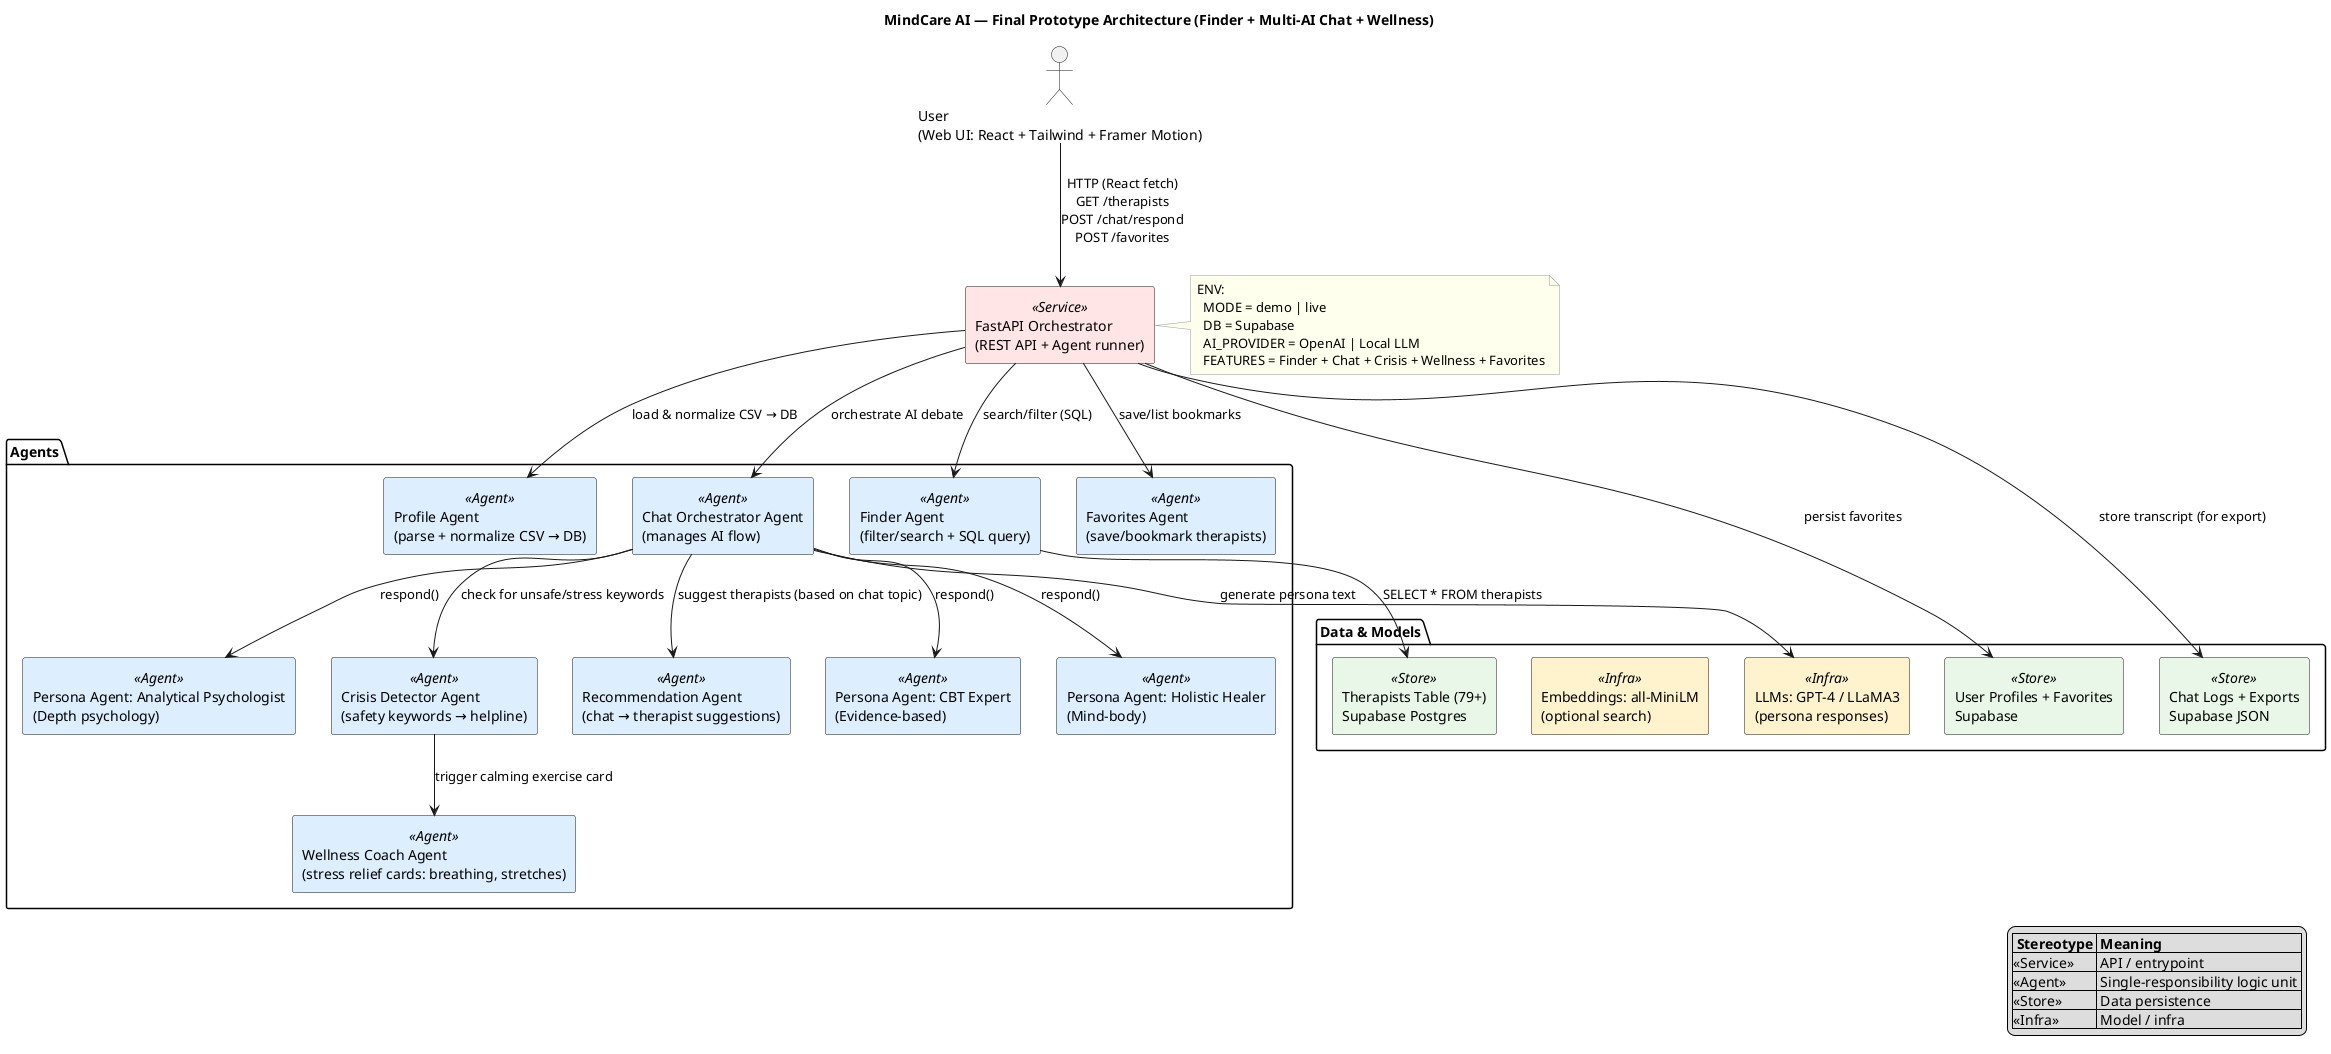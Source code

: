@startuml MindCareAI_Architecture
title MindCare AI — Final Prototype Architecture (Finder + Multi-AI Chat + Wellness)

skinparam componentStyle rectangle
skinparam shadowing false
skinparam rectangle {
  BackgroundColor<<Agent>> #DDEEFF
  BackgroundColor<<Service>> #FFE5E5
  BackgroundColor<<Store>> #E8F7E8
  BackgroundColor<<Infra>> #FFF3CD
}
skinparam noteBackgroundColor #FFFFEE
skinparam noteBorderColor #999999

actor "User\n(Web UI: React + Tailwind + Framer Motion)" as User

rectangle "FastAPI Orchestrator\n(REST API + Agent runner)" <<Service>> as Orchestrator

package "Agents" {
  rectangle "Profile Agent\n(parse + normalize CSV → DB)" <<Agent>> as ProfileAgent
  rectangle "Finder Agent\n(filter/search + SQL query)" <<Agent>> as FinderAgent
  rectangle "Chat Orchestrator Agent\n(manages AI flow)" <<Agent>> as ChatAgent
  rectangle "Persona Agent: CBT Expert\n(Evidence-based)" <<Agent>> as CBT
  rectangle "Persona Agent: Holistic Healer\n(Mind-body)" <<Agent>> as Holistic
  rectangle "Persona Agent: Analytical Psychologist\n(Depth psychology)" <<Agent>> as Analytical
  rectangle "Crisis Detector Agent\n(safety keywords → helpline)" <<Agent>> as Crisis
  rectangle "Recommendation Agent\n(chat → therapist suggestions)" <<Agent>> as Recommender
  rectangle "Favorites Agent\n(save/bookmark therapists)" <<Agent>> as Favorites
  rectangle "Wellness Coach Agent\n(stress relief cards: breathing, stretches)" <<Agent>> as Wellness
}

package "Data & Models" {
  rectangle "Therapists Table (79+)\nSupabase Postgres" <<Store>> as Supabase
  rectangle "User Profiles + Favorites\nSupabase" <<Store>> as UserDB
  rectangle "Chat Logs + Exports\nSupabase JSON" <<Store>> as ChatLogs
  rectangle "Embeddings: all-MiniLM\n(optional search)" <<Infra>> as Embeddings
  rectangle "LLMs: GPT-4 / LLaMA3\n(persona responses)" <<Infra>> as LLMs
}

' ==== FLOWS ====
User --> Orchestrator : HTTP (React fetch)\nGET /therapists\nPOST /chat/respond\nPOST /favorites
Orchestrator --> ProfileAgent : load & normalize CSV → DB
Orchestrator --> FinderAgent : search/filter (SQL)
FinderAgent --> Supabase : SELECT * FROM therapists

Orchestrator --> ChatAgent : orchestrate AI debate
ChatAgent --> CBT : respond()
ChatAgent --> Holistic : respond()
ChatAgent --> Analytical : respond()
ChatAgent --> LLMs : generate persona text
ChatAgent --> Crisis : check for unsafe/stress keywords
Crisis --> Wellness : trigger calming exercise card
ChatAgent --> Recommender : suggest therapists (based on chat topic)

Orchestrator --> Favorites : save/list bookmarks
Orchestrator --> UserDB : persist favorites
Orchestrator --> ChatLogs : store transcript (for export)

note right of Orchestrator
ENV:
  MODE = demo | live
  DB = Supabase
  AI_PROVIDER = OpenAI | Local LLM
  FEATURES = Finder + Chat + Crisis + Wellness + Favorites
end note

legend right
|= Stereotype |= Meaning |
|<<Service>>| API / entrypoint |
|<<Agent>>| Single-responsibility logic unit |
|<<Store>>| Data persistence |
|<<Infra>>| Model / infra |
endlegend

@enduml
